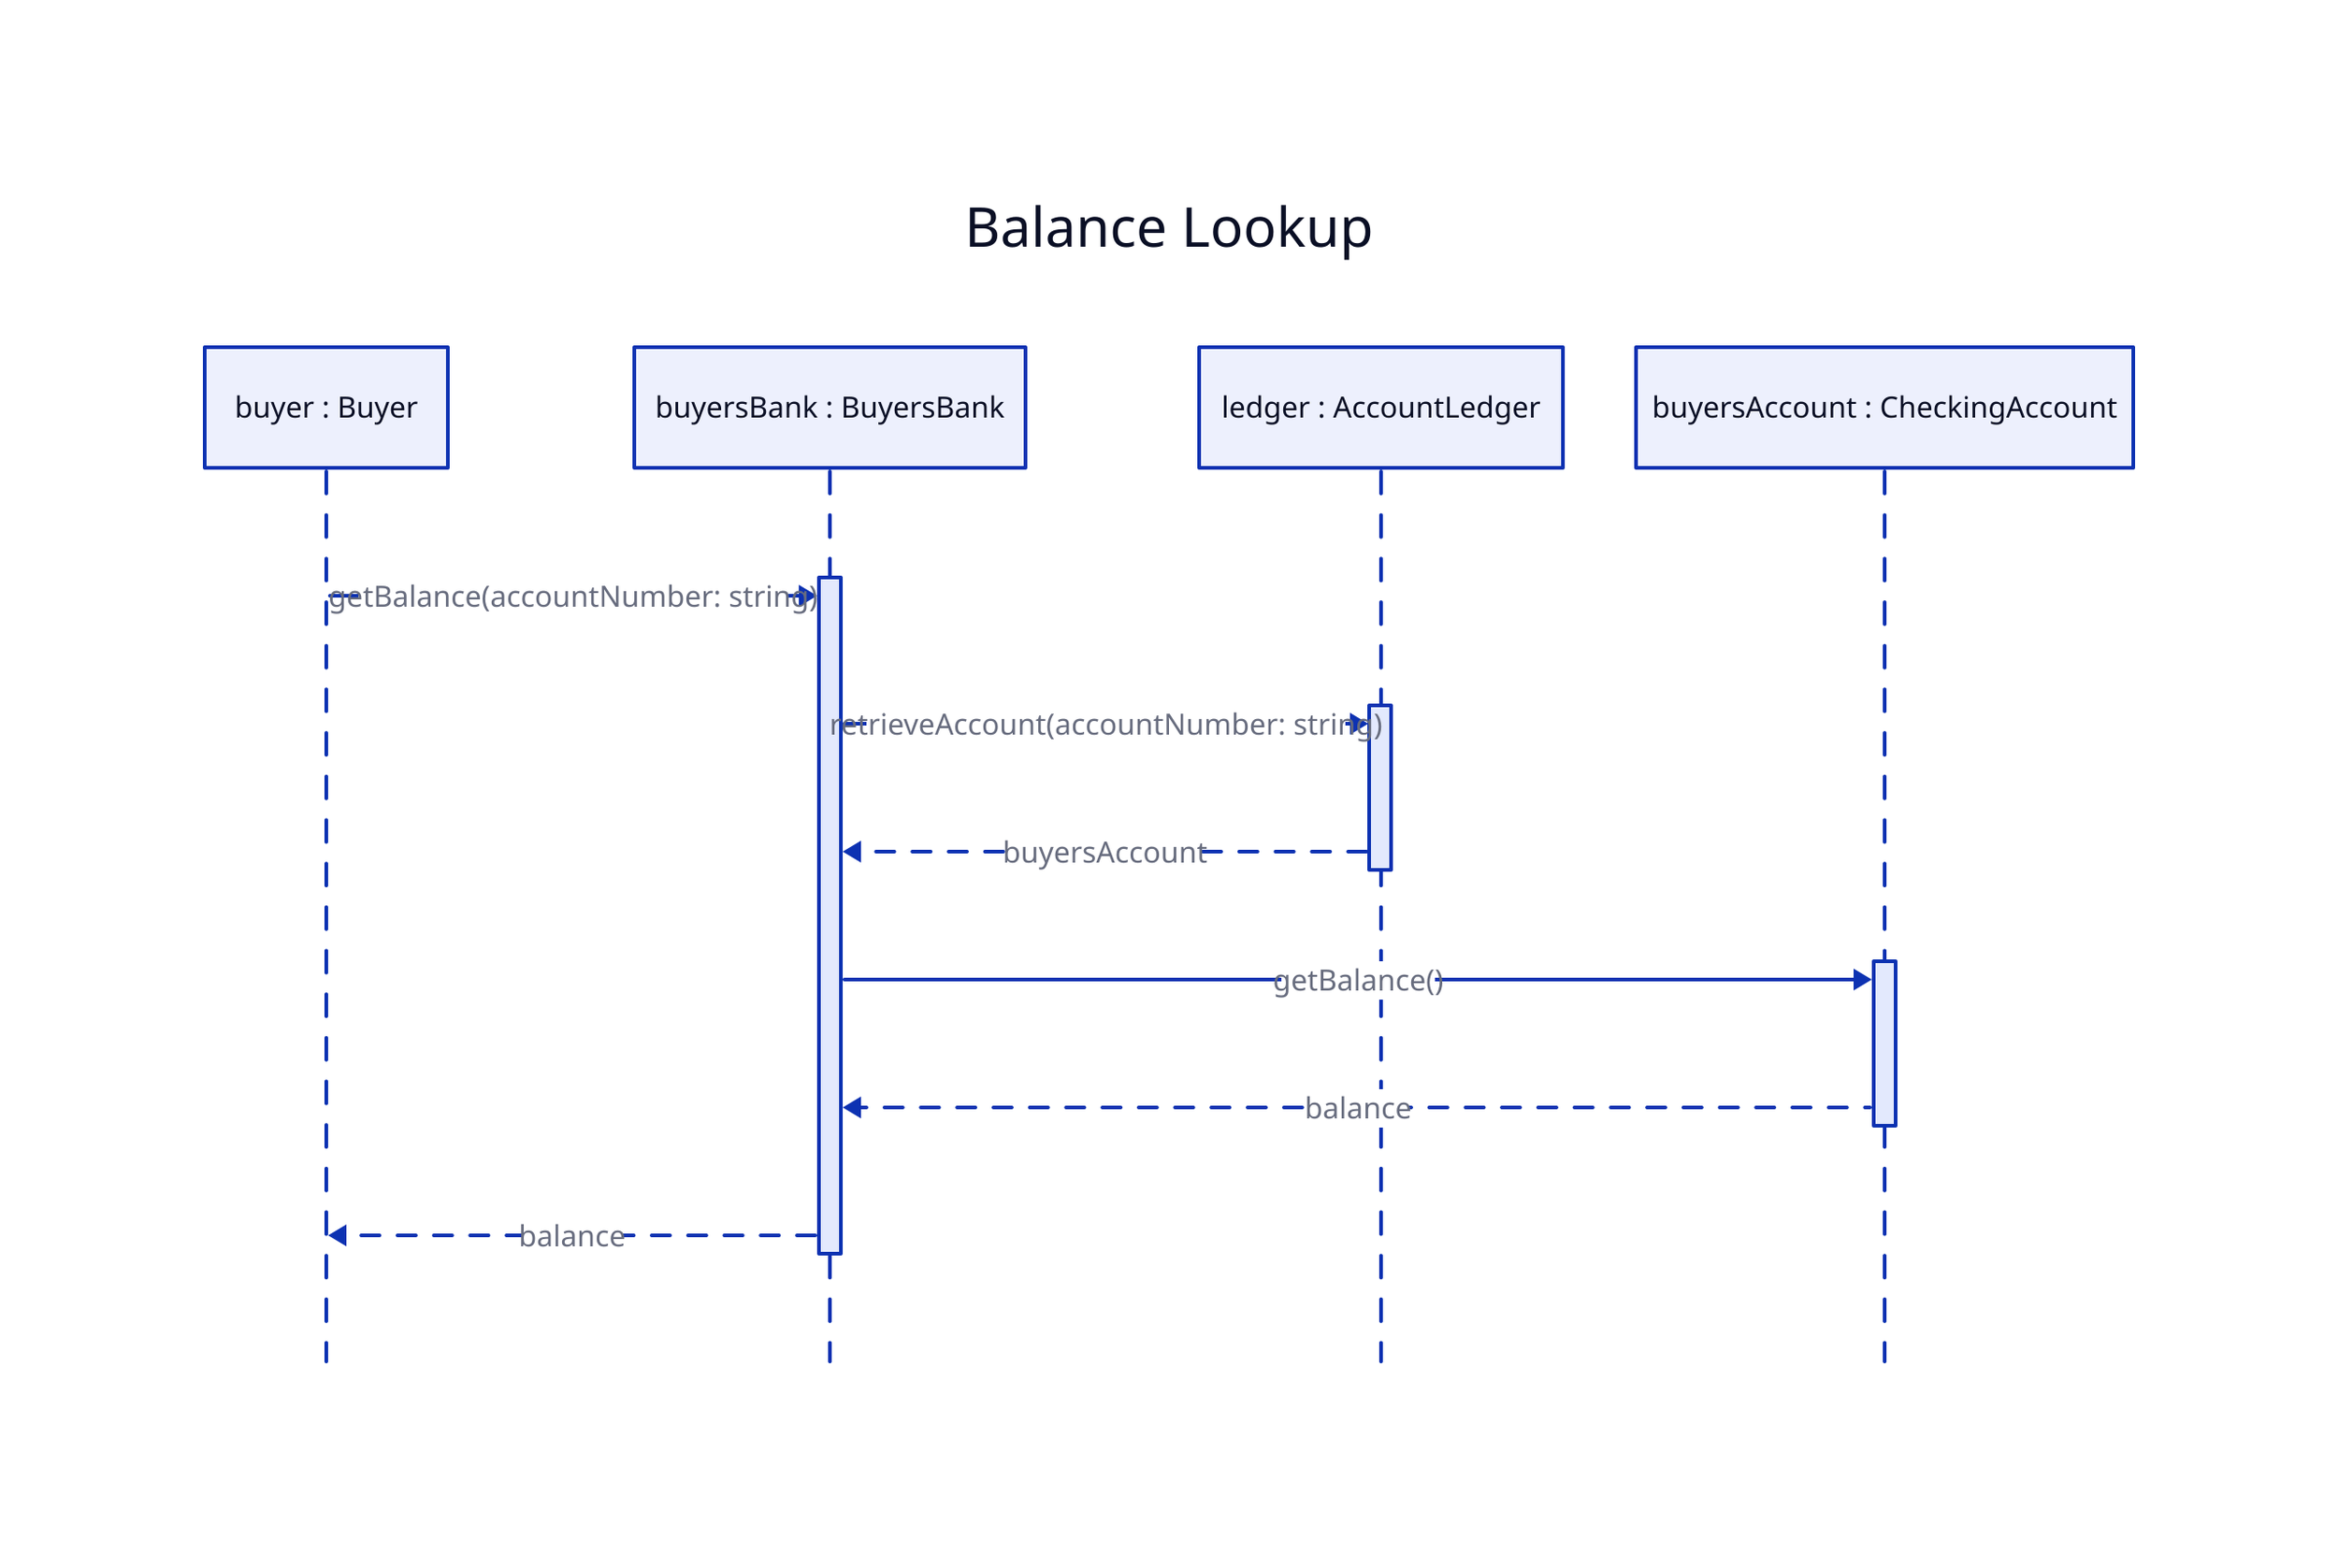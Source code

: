 Balance Lookup {
    # reference: https://developer.ibm.com/articles/the-sequence-diagram/
    shape: sequence_diagram
    style.font-size: 30

    buyer: buyer : Buyer 
    buyersBank: buyersBank : BuyersBank
    ledger: ledger : AccountLedger 
    buyersAccount: buyersAccount : CheckingAccount

    buyer -> buyersBank.lifeline: getBalance(accountNumber: string)
    buyersBank.lifeline -> ledger.lifeline: retrieveAccount(accountNumber: string)
    ledger.lifeline -> buyersBank.lifeline: buyersAccount {
        style.stroke-dash: 5
    }

    buyersBank.lifeline -> buyersAccount.lifeline: getBalance()
    buyersBank.lifeline <- buyersAccount.lifeline: balance {
        style.stroke-dash: 5
    }

    buyersBank.lifeline -> buyer: balance {
        style.stroke-dash: 5
    }

}
